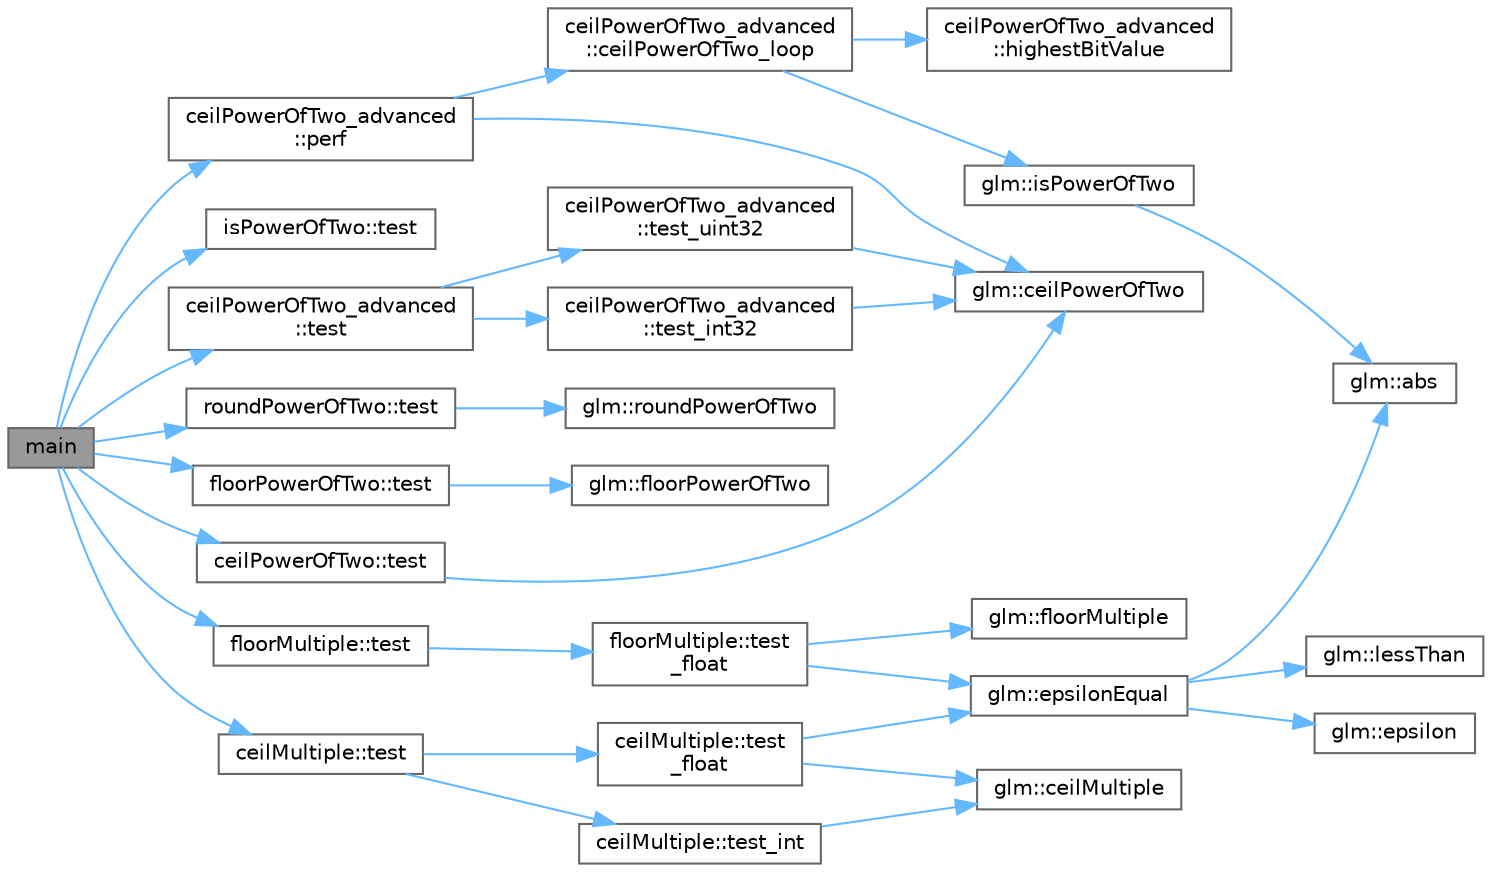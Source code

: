 digraph "main"
{
 // LATEX_PDF_SIZE
  bgcolor="transparent";
  edge [fontname=Helvetica,fontsize=10,labelfontname=Helvetica,labelfontsize=10];
  node [fontname=Helvetica,fontsize=10,shape=box,height=0.2,width=0.4];
  rankdir="LR";
  Node1 [id="Node000001",label="main",height=0.2,width=0.4,color="gray40", fillcolor="grey60", style="filled", fontcolor="black",tooltip=" "];
  Node1 -> Node2 [id="edge63_Node000001_Node000002",color="steelblue1",style="solid",tooltip=" "];
  Node2 [id="Node000002",label="ceilPowerOfTwo_advanced\l::perf",height=0.2,width=0.4,color="grey40", fillcolor="white", style="filled",URL="$namespaceceil_power_of_two__advanced.html#ae3cef11ef6bf55b38da827a977116566",tooltip=" "];
  Node2 -> Node3 [id="edge64_Node000002_Node000003",color="steelblue1",style="solid",tooltip=" "];
  Node3 [id="Node000003",label="glm::ceilPowerOfTwo",height=0.2,width=0.4,color="grey40", fillcolor="white", style="filled",URL="$group__gtc__round.html#ga5c3ef36ae32aa4271f1544f92bd578b6",tooltip=" "];
  Node2 -> Node4 [id="edge65_Node000002_Node000004",color="steelblue1",style="solid",tooltip=" "];
  Node4 [id="Node000004",label="ceilPowerOfTwo_advanced\l::ceilPowerOfTwo_loop",height=0.2,width=0.4,color="grey40", fillcolor="white", style="filled",URL="$namespaceceil_power_of_two__advanced.html#a746845e9b36a32cdb12ebcb2e71893ac",tooltip=" "];
  Node4 -> Node5 [id="edge66_Node000004_Node000005",color="steelblue1",style="solid",tooltip=" "];
  Node5 [id="Node000005",label="ceilPowerOfTwo_advanced\l::highestBitValue",height=0.2,width=0.4,color="grey40", fillcolor="white", style="filled",URL="$namespaceceil_power_of_two__advanced.html#aa0a48cdd09d05e51fffe88e9b0a00fe6",tooltip=" "];
  Node4 -> Node6 [id="edge67_Node000004_Node000006",color="steelblue1",style="solid",tooltip=" "];
  Node6 [id="Node000006",label="glm::isPowerOfTwo",height=0.2,width=0.4,color="grey40", fillcolor="white", style="filled",URL="$group__ext__scalar__integer.html#gadf491730354aa7da67fbe23d4d688763",tooltip=" "];
  Node6 -> Node7 [id="edge68_Node000006_Node000007",color="steelblue1",style="solid",tooltip=" "];
  Node7 [id="Node000007",label="glm::abs",height=0.2,width=0.4,color="grey40", fillcolor="white", style="filled",URL="$group__core__func__common.html#ga439e60a72eadecfeda2df5449c613a64",tooltip=" "];
  Node1 -> Node8 [id="edge69_Node000001_Node000008",color="steelblue1",style="solid",tooltip=" "];
  Node8 [id="Node000008",label="isPowerOfTwo::test",height=0.2,width=0.4,color="grey40", fillcolor="white", style="filled",URL="$namespaceis_power_of_two.html#a61d2dc212ac5f1294b7c4fb107f230ab",tooltip=" "];
  Node1 -> Node9 [id="edge70_Node000001_Node000009",color="steelblue1",style="solid",tooltip=" "];
  Node9 [id="Node000009",label="ceilPowerOfTwo_advanced\l::test",height=0.2,width=0.4,color="grey40", fillcolor="white", style="filled",URL="$namespaceceil_power_of_two__advanced.html#acbad935c8c2a322dd555652029414ca0",tooltip=" "];
  Node9 -> Node10 [id="edge71_Node000009_Node000010",color="steelblue1",style="solid",tooltip=" "];
  Node10 [id="Node000010",label="ceilPowerOfTwo_advanced\l::test_int32",height=0.2,width=0.4,color="grey40", fillcolor="white", style="filled",URL="$namespaceceil_power_of_two__advanced.html#ad52507d6c22f545021982230f874410e",tooltip=" "];
  Node10 -> Node3 [id="edge72_Node000010_Node000003",color="steelblue1",style="solid",tooltip=" "];
  Node9 -> Node11 [id="edge73_Node000009_Node000011",color="steelblue1",style="solid",tooltip=" "];
  Node11 [id="Node000011",label="ceilPowerOfTwo_advanced\l::test_uint32",height=0.2,width=0.4,color="grey40", fillcolor="white", style="filled",URL="$namespaceceil_power_of_two__advanced.html#a9d5f2a79e7e32840ba2d4480c0995f9f",tooltip=" "];
  Node11 -> Node3 [id="edge74_Node000011_Node000003",color="steelblue1",style="solid",tooltip=" "];
  Node1 -> Node12 [id="edge75_Node000001_Node000012",color="steelblue1",style="solid",tooltip=" "];
  Node12 [id="Node000012",label="roundPowerOfTwo::test",height=0.2,width=0.4,color="grey40", fillcolor="white", style="filled",URL="$namespaceround_power_of_two.html#a22bbfe5aa152b4e72a764491663d947b",tooltip=" "];
  Node12 -> Node13 [id="edge76_Node000012_Node000013",color="steelblue1",style="solid",tooltip=" "];
  Node13 [id="Node000013",label="glm::roundPowerOfTwo",height=0.2,width=0.4,color="grey40", fillcolor="white", style="filled",URL="$group__gtc__round.html#gae4e1bf5d1cd179f59261a7342bdcafca",tooltip=" "];
  Node1 -> Node14 [id="edge77_Node000001_Node000014",color="steelblue1",style="solid",tooltip=" "];
  Node14 [id="Node000014",label="floorPowerOfTwo::test",height=0.2,width=0.4,color="grey40", fillcolor="white", style="filled",URL="$namespacefloor_power_of_two.html#a163a30b09b178f21fa8d346fc7982f47",tooltip=" "];
  Node14 -> Node15 [id="edge78_Node000014_Node000015",color="steelblue1",style="solid",tooltip=" "];
  Node15 [id="Node000015",label="glm::floorPowerOfTwo",height=0.2,width=0.4,color="grey40", fillcolor="white", style="filled",URL="$group__gtc__round.html#gafe273a57935d04c9db677bf67f9a71f4",tooltip=" "];
  Node1 -> Node16 [id="edge79_Node000001_Node000016",color="steelblue1",style="solid",tooltip=" "];
  Node16 [id="Node000016",label="ceilPowerOfTwo::test",height=0.2,width=0.4,color="grey40", fillcolor="white", style="filled",URL="$namespaceceil_power_of_two.html#a3bf4f7de3599fc63f36d845ea9227d69",tooltip=" "];
  Node16 -> Node3 [id="edge80_Node000016_Node000003",color="steelblue1",style="solid",tooltip=" "];
  Node1 -> Node17 [id="edge81_Node000001_Node000017",color="steelblue1",style="solid",tooltip=" "];
  Node17 [id="Node000017",label="floorMultiple::test",height=0.2,width=0.4,color="grey40", fillcolor="white", style="filled",URL="$namespacefloor_multiple.html#a7429e6d138ae1b689c9707f231ebb38f",tooltip=" "];
  Node17 -> Node18 [id="edge82_Node000017_Node000018",color="steelblue1",style="solid",tooltip=" "];
  Node18 [id="Node000018",label="floorMultiple::test\l_float",height=0.2,width=0.4,color="grey40", fillcolor="white", style="filled",URL="$namespacefloor_multiple.html#a6cfaa6dc74a6673a21d9441eb4c1eaa3",tooltip=" "];
  Node18 -> Node19 [id="edge83_Node000018_Node000019",color="steelblue1",style="solid",tooltip=" "];
  Node19 [id="Node000019",label="glm::epsilonEqual",height=0.2,width=0.4,color="grey40", fillcolor="white", style="filled",URL="$group__gtc__epsilon.html#ga7f8df975688289781ee26998c73d6798",tooltip=" "];
  Node19 -> Node7 [id="edge84_Node000019_Node000007",color="steelblue1",style="solid",tooltip=" "];
  Node19 -> Node20 [id="edge85_Node000019_Node000020",color="steelblue1",style="solid",tooltip=" "];
  Node20 [id="Node000020",label="glm::epsilon",height=0.2,width=0.4,color="grey40", fillcolor="white", style="filled",URL="$group__ext__scalar__constants.html#ga2a1e57fc5592b69cfae84174cbfc9429",tooltip="Return the epsilon constant for floating point types."];
  Node19 -> Node21 [id="edge86_Node000019_Node000021",color="steelblue1",style="solid",tooltip=" "];
  Node21 [id="Node000021",label="glm::lessThan",height=0.2,width=0.4,color="grey40", fillcolor="white", style="filled",URL="$group__core__func__vector__relational.html#gaedc3a837f960109afe22ea3f267b9a19",tooltip=" "];
  Node18 -> Node22 [id="edge87_Node000018_Node000022",color="steelblue1",style="solid",tooltip=" "];
  Node22 [id="Node000022",label="glm::floorMultiple",height=0.2,width=0.4,color="grey40", fillcolor="white", style="filled",URL="$group__gtc__round.html#ga2ffa3cd5f2ea746ee1bf57c46da6315e",tooltip=" "];
  Node1 -> Node23 [id="edge88_Node000001_Node000023",color="steelblue1",style="solid",tooltip=" "];
  Node23 [id="Node000023",label="ceilMultiple::test",height=0.2,width=0.4,color="grey40", fillcolor="white", style="filled",URL="$namespaceceil_multiple.html#a889e9075e4cffd9417f37771c7da1a4c",tooltip=" "];
  Node23 -> Node24 [id="edge89_Node000023_Node000024",color="steelblue1",style="solid",tooltip=" "];
  Node24 [id="Node000024",label="ceilMultiple::test\l_float",height=0.2,width=0.4,color="grey40", fillcolor="white", style="filled",URL="$namespaceceil_multiple.html#a9aeb5673341e5e7f43b0885375daed6d",tooltip=" "];
  Node24 -> Node25 [id="edge90_Node000024_Node000025",color="steelblue1",style="solid",tooltip=" "];
  Node25 [id="Node000025",label="glm::ceilMultiple",height=0.2,width=0.4,color="grey40", fillcolor="white", style="filled",URL="$group__gtc__round.html#ga1d89ac88582aaf4d5dfa5feb4a376fd4",tooltip=" "];
  Node24 -> Node19 [id="edge91_Node000024_Node000019",color="steelblue1",style="solid",tooltip=" "];
  Node23 -> Node26 [id="edge92_Node000023_Node000026",color="steelblue1",style="solid",tooltip=" "];
  Node26 [id="Node000026",label="ceilMultiple::test_int",height=0.2,width=0.4,color="grey40", fillcolor="white", style="filled",URL="$namespaceceil_multiple.html#ac86a41d19e62f1331e61b6f56bdac76d",tooltip=" "];
  Node26 -> Node25 [id="edge93_Node000026_Node000025",color="steelblue1",style="solid",tooltip=" "];
}
